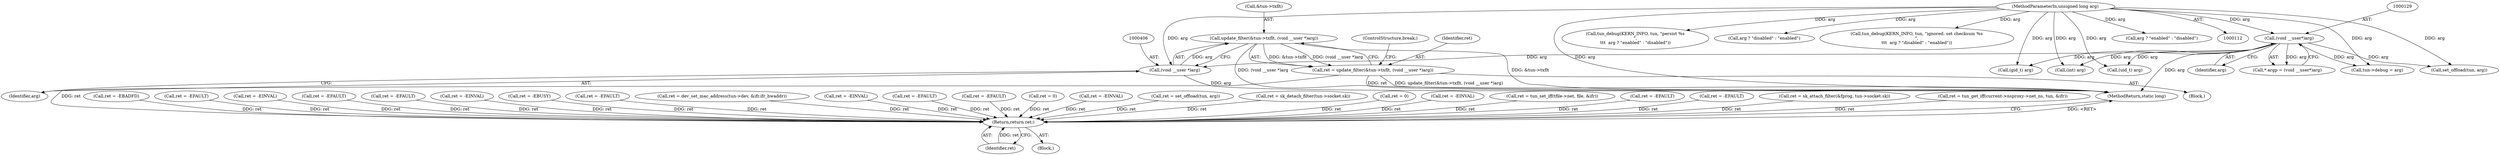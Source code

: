 digraph "0_linux_a117dacde0288f3ec60b6e5bcedae8fa37ee0dfc@API" {
"1000400" [label="(Call,update_filter(&tun->txflt, (void __user *)arg))"];
"1000405" [label="(Call,(void __user *)arg)"];
"1000128" [label="(Call,(void __user*)arg)"];
"1000115" [label="(MethodParameterIn,unsigned long arg)"];
"1000398" [label="(Call,ret = update_filter(&tun->txflt, (void __user *)arg))"];
"1000634" [label="(Return,return ret;)"];
"1000128" [label="(Call,(void __user*)arg)"];
"1000400" [label="(Call,update_filter(&tun->txflt, (void __user *)arg))"];
"1000218" [label="(Call,ret = -EBADFD)"];
"1000287" [label="(Call,tun_debug(KERN_INFO, tun, \"persist %s\n\",\n\t\t\t  arg ? \"enabled\" : \"disabled\"))"];
"1000399" [label="(Identifier,ret)"];
"1000482" [label="(Call,ret = -EFAULT)"];
"1000126" [label="(Call,* argp = (void __user*)arg)"];
"1000115" [label="(MethodParameterIn,unsigned long arg)"];
"1000317" [label="(Call,(gid_t) arg)"];
"1000385" [label="(Call,ret = -EINVAL)"];
"1000524" [label="(Call,ret = -EFAULT)"];
"1000213" [label="(Call,ret = -EFAULT)"];
"1000563" [label="(Call,ret = -EINVAL)"];
"1000405" [label="(Call,(void __user *)arg)"];
"1000636" [label="(MethodReturn,static long)"];
"1000342" [label="(Call,ret = -EBUSY)"];
"1000268" [label="(Call,arg ? \"disabled\" : \"enabled\")"];
"1000398" [label="(Call,ret = update_filter(&tun->txflt, (void __user *)arg))"];
"1000264" [label="(Call,tun_debug(KERN_INFO, tun, \"ignored: set checksum %s\n\",\n\t\t\t  arg ? \"disabled\" : \"enabled\"))"];
"1000439" [label="(Call,ret = -EFAULT)"];
"1000354" [label="(Call,(int) arg)"];
"1000454" [label="(Call,ret = dev_set_mac_address(tun->dev, &ifr.ifr_hwaddr))"];
"1000401" [label="(Call,&tun->txflt)"];
"1000635" [label="(Identifier,ret)"];
"1000551" [label="(Call,ret = -EINVAL)"];
"1000407" [label="(Identifier,arg)"];
"1000496" [label="(Call,ret = -EFAULT)"];
"1000258" [label="(Call,ret = -EFAULT)"];
"1000366" [label="(Call,ret = 0)"];
"1000117" [label="(Block,)"];
"1000623" [label="(Call,ret = -EINVAL)"];
"1000301" [label="(Call,(uid_t) arg)"];
"1000371" [label="(Call,tun->debug = arg)"];
"1000130" [label="(Identifier,arg)"];
"1000634" [label="(Return,return ret;)"];
"1000378" [label="(Call,ret = set_offload(tun, arg))"];
"1000613" [label="(Call,ret = sk_detach_filter(tun->socket.sk))"];
"1000231" [label="(Call,ret = 0)"];
"1000600" [label="(Call,ret = -EINVAL)"];
"1000380" [label="(Call,set_offload(tun, arg))"];
"1000195" [label="(Call,ret = tun_set_iff(tfile->net, file, &ifr))"];
"1000576" [label="(Call,ret = -EFAULT)"];
"1000408" [label="(ControlStructure,break;)"];
"1000538" [label="(Call,ret = -EFAULT)"];
"1000291" [label="(Call,arg ? \"enabled\" : \"disabled\")"];
"1000588" [label="(Call,ret = sk_attach_filter(&fprog, tun->socket.sk))"];
"1000236" [label="(Block,)"];
"1000238" [label="(Call,ret = tun_get_iff(current->nsproxy->net_ns, tun, &ifr))"];
"1000400" -> "1000398"  [label="AST: "];
"1000400" -> "1000405"  [label="CFG: "];
"1000401" -> "1000400"  [label="AST: "];
"1000405" -> "1000400"  [label="AST: "];
"1000398" -> "1000400"  [label="CFG: "];
"1000400" -> "1000636"  [label="DDG: (void __user *)arg"];
"1000400" -> "1000636"  [label="DDG: &tun->txflt"];
"1000400" -> "1000398"  [label="DDG: &tun->txflt"];
"1000400" -> "1000398"  [label="DDG: (void __user *)arg"];
"1000405" -> "1000400"  [label="DDG: arg"];
"1000405" -> "1000407"  [label="CFG: "];
"1000406" -> "1000405"  [label="AST: "];
"1000407" -> "1000405"  [label="AST: "];
"1000405" -> "1000636"  [label="DDG: arg"];
"1000128" -> "1000405"  [label="DDG: arg"];
"1000115" -> "1000405"  [label="DDG: arg"];
"1000128" -> "1000126"  [label="AST: "];
"1000128" -> "1000130"  [label="CFG: "];
"1000129" -> "1000128"  [label="AST: "];
"1000130" -> "1000128"  [label="AST: "];
"1000126" -> "1000128"  [label="CFG: "];
"1000128" -> "1000636"  [label="DDG: arg"];
"1000128" -> "1000126"  [label="DDG: arg"];
"1000115" -> "1000128"  [label="DDG: arg"];
"1000128" -> "1000301"  [label="DDG: arg"];
"1000128" -> "1000317"  [label="DDG: arg"];
"1000128" -> "1000354"  [label="DDG: arg"];
"1000128" -> "1000371"  [label="DDG: arg"];
"1000128" -> "1000380"  [label="DDG: arg"];
"1000115" -> "1000112"  [label="AST: "];
"1000115" -> "1000636"  [label="DDG: arg"];
"1000115" -> "1000264"  [label="DDG: arg"];
"1000115" -> "1000268"  [label="DDG: arg"];
"1000115" -> "1000287"  [label="DDG: arg"];
"1000115" -> "1000291"  [label="DDG: arg"];
"1000115" -> "1000301"  [label="DDG: arg"];
"1000115" -> "1000317"  [label="DDG: arg"];
"1000115" -> "1000354"  [label="DDG: arg"];
"1000115" -> "1000371"  [label="DDG: arg"];
"1000115" -> "1000380"  [label="DDG: arg"];
"1000398" -> "1000236"  [label="AST: "];
"1000399" -> "1000398"  [label="AST: "];
"1000408" -> "1000398"  [label="CFG: "];
"1000398" -> "1000636"  [label="DDG: update_filter(&tun->txflt, (void __user *)arg)"];
"1000398" -> "1000636"  [label="DDG: ret"];
"1000398" -> "1000634"  [label="DDG: ret"];
"1000634" -> "1000117"  [label="AST: "];
"1000634" -> "1000635"  [label="CFG: "];
"1000635" -> "1000634"  [label="AST: "];
"1000636" -> "1000634"  [label="CFG: "];
"1000634" -> "1000636"  [label="DDG: <RET>"];
"1000635" -> "1000634"  [label="DDG: ret"];
"1000524" -> "1000634"  [label="DDG: ret"];
"1000588" -> "1000634"  [label="DDG: ret"];
"1000238" -> "1000634"  [label="DDG: ret"];
"1000439" -> "1000634"  [label="DDG: ret"];
"1000218" -> "1000634"  [label="DDG: ret"];
"1000623" -> "1000634"  [label="DDG: ret"];
"1000496" -> "1000634"  [label="DDG: ret"];
"1000378" -> "1000634"  [label="DDG: ret"];
"1000366" -> "1000634"  [label="DDG: ret"];
"1000563" -> "1000634"  [label="DDG: ret"];
"1000231" -> "1000634"  [label="DDG: ret"];
"1000538" -> "1000634"  [label="DDG: ret"];
"1000385" -> "1000634"  [label="DDG: ret"];
"1000258" -> "1000634"  [label="DDG: ret"];
"1000613" -> "1000634"  [label="DDG: ret"];
"1000454" -> "1000634"  [label="DDG: ret"];
"1000342" -> "1000634"  [label="DDG: ret"];
"1000576" -> "1000634"  [label="DDG: ret"];
"1000482" -> "1000634"  [label="DDG: ret"];
"1000213" -> "1000634"  [label="DDG: ret"];
"1000195" -> "1000634"  [label="DDG: ret"];
"1000551" -> "1000634"  [label="DDG: ret"];
"1000600" -> "1000634"  [label="DDG: ret"];
}
